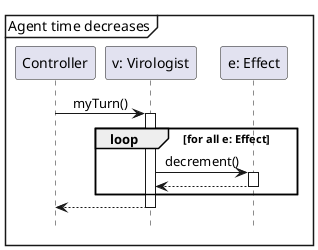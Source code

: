 @startuml

hide footbox
skinparam sequenceMessageAlign center

mainframe Agent time decreases

participant Controller as cr
participant "v: Virologist" as v
participant "e: Effect" as e

cr -> v ++ : myTurn()
    loop for all e: Effect
        v -> e ++ : decrement()
        return
    end
return

@enduml